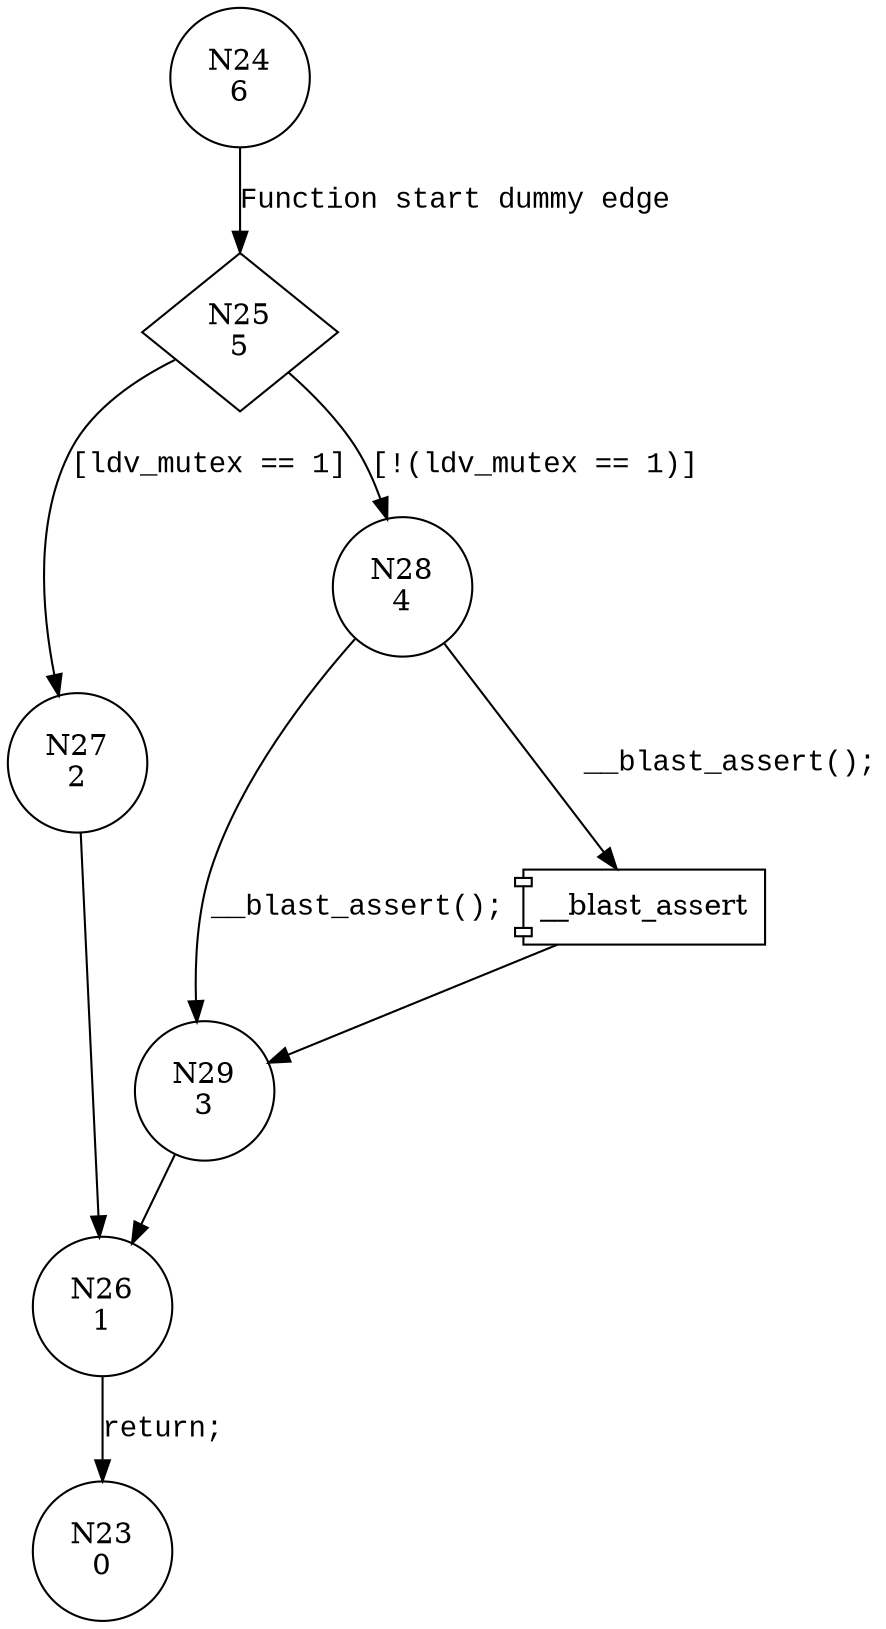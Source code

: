 digraph check_final_state {
24 [shape="circle" label="N24\n6"]
25 [shape="diamond" label="N25\n5"]
27 [shape="circle" label="N27\n2"]
28 [shape="circle" label="N28\n4"]
29 [shape="circle" label="N29\n3"]
26 [shape="circle" label="N26\n1"]
23 [shape="circle" label="N23\n0"]
24 -> 25 [label="Function start dummy edge" fontname="Courier New"]
25 -> 27 [label="[ldv_mutex == 1]" fontname="Courier New"]
25 -> 28 [label="[!(ldv_mutex == 1)]" fontname="Courier New"]
100007 [shape="component" label="__blast_assert"]
28 -> 100007 [label="__blast_assert();" fontname="Courier New"]
100007 -> 29 [label="" fontname="Courier New"]
28 -> 29 [label="__blast_assert();" fontname="Courier New"]
29 -> 26 [label="" fontname="Courier New"]
26 -> 23 [label="return;" fontname="Courier New"]
27 -> 26 [label="" fontname="Courier New"]
}